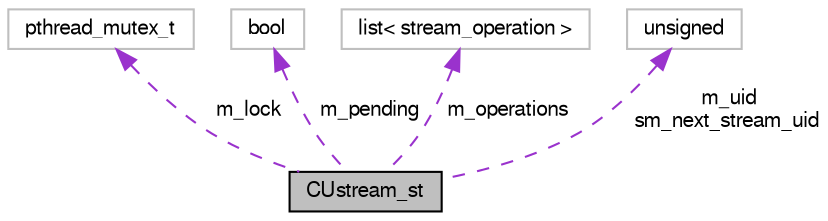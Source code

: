 digraph "CUstream_st"
{
  bgcolor="transparent";
  edge [fontname="FreeSans",fontsize="10",labelfontname="FreeSans",labelfontsize="10"];
  node [fontname="FreeSans",fontsize="10",shape=record];
  Node1 [label="CUstream_st",height=0.2,width=0.4,color="black", fillcolor="grey75", style="filled", fontcolor="black"];
  Node2 -> Node1 [dir="back",color="darkorchid3",fontsize="10",style="dashed",label=" m_lock" ,fontname="FreeSans"];
  Node2 [label="pthread_mutex_t",height=0.2,width=0.4,color="grey75"];
  Node3 -> Node1 [dir="back",color="darkorchid3",fontsize="10",style="dashed",label=" m_pending" ,fontname="FreeSans"];
  Node3 [label="bool",height=0.2,width=0.4,color="grey75"];
  Node4 -> Node1 [dir="back",color="darkorchid3",fontsize="10",style="dashed",label=" m_operations" ,fontname="FreeSans"];
  Node4 [label="list\< stream_operation \>",height=0.2,width=0.4,color="grey75"];
  Node5 -> Node1 [dir="back",color="darkorchid3",fontsize="10",style="dashed",label=" m_uid\nsm_next_stream_uid" ,fontname="FreeSans"];
  Node5 [label="unsigned",height=0.2,width=0.4,color="grey75"];
}
